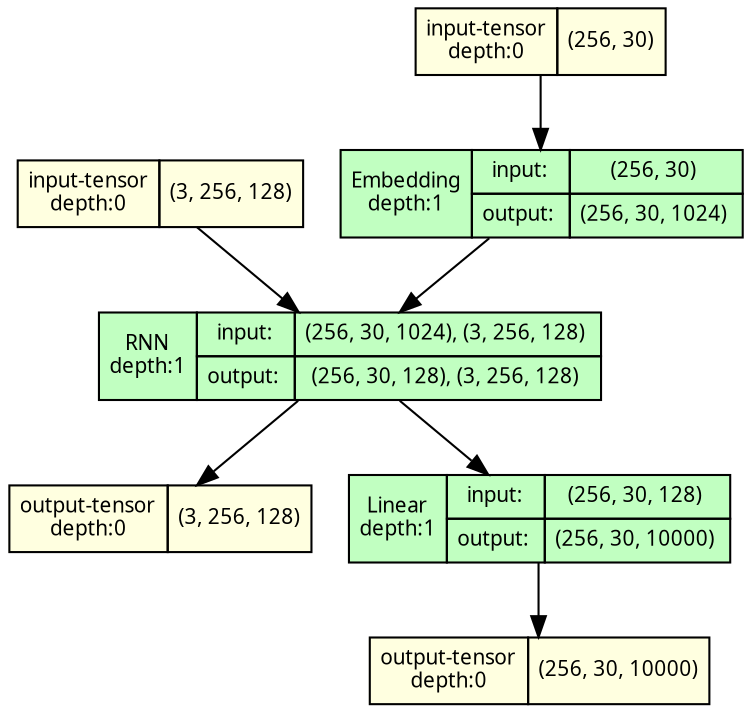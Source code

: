 strict digraph model {
	graph [ordering=in rankdir=TB size="12.0,12.0"]
	node [align=left fontname="Linux libertine" fontsize=10 height=0.2 margin=0 ranksep=0.1 shape=plaintext style=filled]
	edge [fontsize=10]
	0 [label=<
                    <TABLE BORDER="0" CELLBORDER="1"
                    CELLSPACING="0" CELLPADDING="4">
                        <TR><TD>input-tensor<BR/>depth:0</TD><TD>(256, 30)</TD></TR>
                    </TABLE>> fillcolor=lightyellow]
	1 [label=<
                    <TABLE BORDER="0" CELLBORDER="1"
                    CELLSPACING="0" CELLPADDING="4">
                        <TR><TD>input-tensor<BR/>depth:0</TD><TD>(3, 256, 128)</TD></TR>
                    </TABLE>> fillcolor=lightyellow]
	2 [label=<
                    <TABLE BORDER="0" CELLBORDER="1"
                    CELLSPACING="0" CELLPADDING="4">
                    <TR>
                        <TD ROWSPAN="2">Embedding<BR/>depth:1</TD>
                        <TD COLSPAN="2">input:</TD>
                        <TD COLSPAN="2">(256, 30) </TD>
                    </TR>
                    <TR>
                        <TD COLSPAN="2">output: </TD>
                        <TD COLSPAN="2">(256, 30, 1024) </TD>
                    </TR>
                    </TABLE>> fillcolor=darkseagreen1]
	3 [label=<
                    <TABLE BORDER="0" CELLBORDER="1"
                    CELLSPACING="0" CELLPADDING="4">
                    <TR>
                        <TD ROWSPAN="2">RNN<BR/>depth:1</TD>
                        <TD COLSPAN="2">input:</TD>
                        <TD COLSPAN="2">(256, 30, 1024), (3, 256, 128) </TD>
                    </TR>
                    <TR>
                        <TD COLSPAN="2">output: </TD>
                        <TD COLSPAN="2">(256, 30, 128), (3, 256, 128) </TD>
                    </TR>
                    </TABLE>> fillcolor=darkseagreen1]
	4 [label=<
                    <TABLE BORDER="0" CELLBORDER="1"
                    CELLSPACING="0" CELLPADDING="4">
                        <TR><TD>output-tensor<BR/>depth:0</TD><TD>(3, 256, 128)</TD></TR>
                    </TABLE>> fillcolor=lightyellow]
	5 [label=<
                    <TABLE BORDER="0" CELLBORDER="1"
                    CELLSPACING="0" CELLPADDING="4">
                    <TR>
                        <TD ROWSPAN="2">Linear<BR/>depth:1</TD>
                        <TD COLSPAN="2">input:</TD>
                        <TD COLSPAN="2">(256, 30, 128) </TD>
                    </TR>
                    <TR>
                        <TD COLSPAN="2">output: </TD>
                        <TD COLSPAN="2">(256, 30, 10000) </TD>
                    </TR>
                    </TABLE>> fillcolor=darkseagreen1]
	6 [label=<
                    <TABLE BORDER="0" CELLBORDER="1"
                    CELLSPACING="0" CELLPADDING="4">
                        <TR><TD>output-tensor<BR/>depth:0</TD><TD>(256, 30, 10000)</TD></TR>
                    </TABLE>> fillcolor=lightyellow]
	0 -> 2
	1 -> 3
	2 -> 3
	3 -> 5
	3 -> 4
	5 -> 6
}
